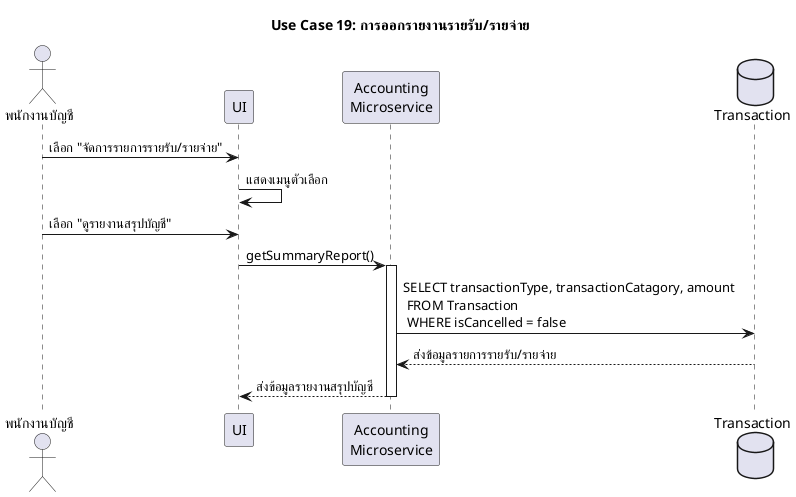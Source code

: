 @startuml Use Case 19: การออกรายงานรายรับ/รายจ่าย
skinparam defaultFontName "TH Sarabun New"
title Use Case 19: การออกรายงานรายรับ/รายจ่าย

actor "พนักงานบัญชี" as Accountant
participant "UI" as UI
participant "Accounting\nMicroservice" as AccMS
database "Transaction" as TxDB

Accountant -> UI : เลือก "จัดการรายการรายรับ/รายจ่าย"
UI -> UI : แสดงเมนูตัวเลือก

Accountant -> UI : เลือก "ดูรายงานสรุปบัญชี"
UI -> AccMS : getSummaryReport()
activate AccMS

AccMS -> TxDB :  SELECT transactionType, transactionCatagory, amount \n FROM Transaction \n WHERE isCancelled = false

TxDB --> AccMS : ส่งข้อมูลรายการรายรับ/รายจ่าย

' AccMS -> AccMS : ประมวลผลสรุปยอดรายรับ รายจ่าย แยกตามหมวดหมู่

AccMS --> UI : ส่งข้อมูลรายงานสรุปบัญชี
deactivate AccMS

' UI -> UI : แสดงกราฟ/ตารางรายงานให้พนักงานบัญชีดู
@enduml

